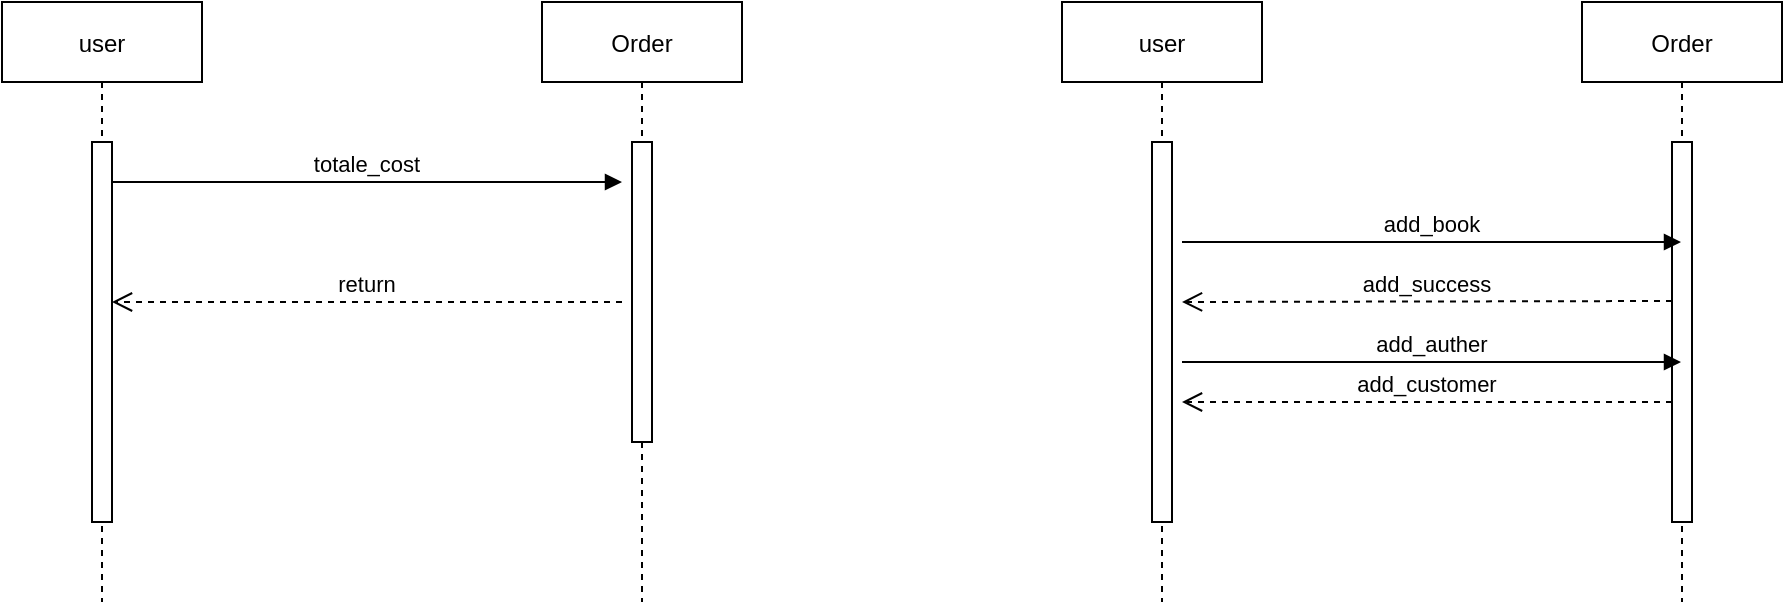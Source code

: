 <mxfile version="13.9.9" type="device"><diagram id="kgpKYQtTHZ0yAKxKKP6v" name="Page-1"><mxGraphModel dx="1024" dy="592" grid="1" gridSize="10" guides="1" tooltips="1" connect="1" arrows="1" fold="1" page="1" pageScale="1" pageWidth="850" pageHeight="1100" math="0" shadow="0"><root><mxCell id="0"/><mxCell id="1" parent="0"/><mxCell id="3nuBFxr9cyL0pnOWT2aG-1" value="user" style="shape=umlLifeline;perimeter=lifelinePerimeter;container=1;collapsible=0;recursiveResize=0;rounded=0;shadow=0;strokeWidth=1;" parent="1" vertex="1"><mxGeometry x="30" y="80" width="100" height="300" as="geometry"/></mxCell><mxCell id="3nuBFxr9cyL0pnOWT2aG-2" value="" style="points=[];perimeter=orthogonalPerimeter;rounded=0;shadow=0;strokeWidth=1;" parent="3nuBFxr9cyL0pnOWT2aG-1" vertex="1"><mxGeometry x="45" y="70" width="10" height="190" as="geometry"/></mxCell><mxCell id="3nuBFxr9cyL0pnOWT2aG-5" value="Order" style="shape=umlLifeline;perimeter=lifelinePerimeter;container=1;collapsible=0;recursiveResize=0;rounded=0;shadow=0;strokeWidth=1;" parent="1" vertex="1"><mxGeometry x="300" y="80" width="100" height="300" as="geometry"/></mxCell><mxCell id="3nuBFxr9cyL0pnOWT2aG-6" value="" style="points=[];perimeter=orthogonalPerimeter;rounded=0;shadow=0;strokeWidth=1;" parent="3nuBFxr9cyL0pnOWT2aG-5" vertex="1"><mxGeometry x="45" y="70" width="10" height="150" as="geometry"/></mxCell><mxCell id="3nuBFxr9cyL0pnOWT2aG-7" value="return" style="verticalAlign=bottom;endArrow=open;dashed=1;endSize=8;shadow=0;strokeWidth=1;" parent="1" target="3nuBFxr9cyL0pnOWT2aG-2" edge="1"><mxGeometry relative="1" as="geometry"><mxPoint x="275" y="236" as="targetPoint"/><mxPoint x="340" y="230" as="sourcePoint"/></mxGeometry></mxCell><mxCell id="3nuBFxr9cyL0pnOWT2aG-8" value="totale_cost" style="verticalAlign=bottom;endArrow=block;shadow=0;strokeWidth=1;" parent="1" source="3nuBFxr9cyL0pnOWT2aG-2" edge="1"><mxGeometry relative="1" as="geometry"><mxPoint x="275" y="160" as="sourcePoint"/><mxPoint x="340" y="170" as="targetPoint"/></mxGeometry></mxCell><mxCell id="qVstDR09Zh3uJzIZxsOi-1" value="user" style="shape=umlLifeline;perimeter=lifelinePerimeter;container=1;collapsible=0;recursiveResize=0;rounded=0;shadow=0;strokeWidth=1;" vertex="1" parent="1"><mxGeometry x="560" y="80" width="100" height="300" as="geometry"/></mxCell><mxCell id="qVstDR09Zh3uJzIZxsOi-2" value="" style="points=[];perimeter=orthogonalPerimeter;rounded=0;shadow=0;strokeWidth=1;" vertex="1" parent="qVstDR09Zh3uJzIZxsOi-1"><mxGeometry x="45" y="70" width="10" height="190" as="geometry"/></mxCell><mxCell id="qVstDR09Zh3uJzIZxsOi-3" value="Order" style="shape=umlLifeline;perimeter=lifelinePerimeter;container=1;collapsible=0;recursiveResize=0;rounded=0;shadow=0;strokeWidth=1;" vertex="1" parent="1"><mxGeometry x="820" y="80" width="100" height="300" as="geometry"/></mxCell><mxCell id="qVstDR09Zh3uJzIZxsOi-4" value="" style="points=[];perimeter=orthogonalPerimeter;rounded=0;shadow=0;strokeWidth=1;" vertex="1" parent="qVstDR09Zh3uJzIZxsOi-3"><mxGeometry x="45" y="70" width="10" height="190" as="geometry"/></mxCell><mxCell id="qVstDR09Zh3uJzIZxsOi-5" value="add_book" style="verticalAlign=bottom;endArrow=block;shadow=0;strokeWidth=1;" edge="1" parent="1" target="qVstDR09Zh3uJzIZxsOi-3"><mxGeometry relative="1" as="geometry"><mxPoint x="620" y="200" as="sourcePoint"/><mxPoint x="840" y="200" as="targetPoint"/></mxGeometry></mxCell><mxCell id="qVstDR09Zh3uJzIZxsOi-6" value="add_success" style="verticalAlign=bottom;endArrow=open;dashed=1;endSize=8;shadow=0;strokeWidth=1;" edge="1" parent="1"><mxGeometry relative="1" as="geometry"><mxPoint x="620" y="230" as="targetPoint"/><mxPoint x="865" y="229.5" as="sourcePoint"/></mxGeometry></mxCell><mxCell id="qVstDR09Zh3uJzIZxsOi-7" value="add_customer" style="verticalAlign=bottom;endArrow=open;dashed=1;endSize=8;shadow=0;strokeWidth=1;" edge="1" parent="1"><mxGeometry relative="1" as="geometry"><mxPoint x="620" y="280" as="targetPoint"/><mxPoint x="865" y="280" as="sourcePoint"/></mxGeometry></mxCell><mxCell id="qVstDR09Zh3uJzIZxsOi-8" value="add_auther" style="verticalAlign=bottom;endArrow=block;shadow=0;strokeWidth=1;" edge="1" parent="1"><mxGeometry relative="1" as="geometry"><mxPoint x="620" y="260" as="sourcePoint"/><mxPoint x="869.5" y="260" as="targetPoint"/></mxGeometry></mxCell></root></mxGraphModel></diagram></mxfile>